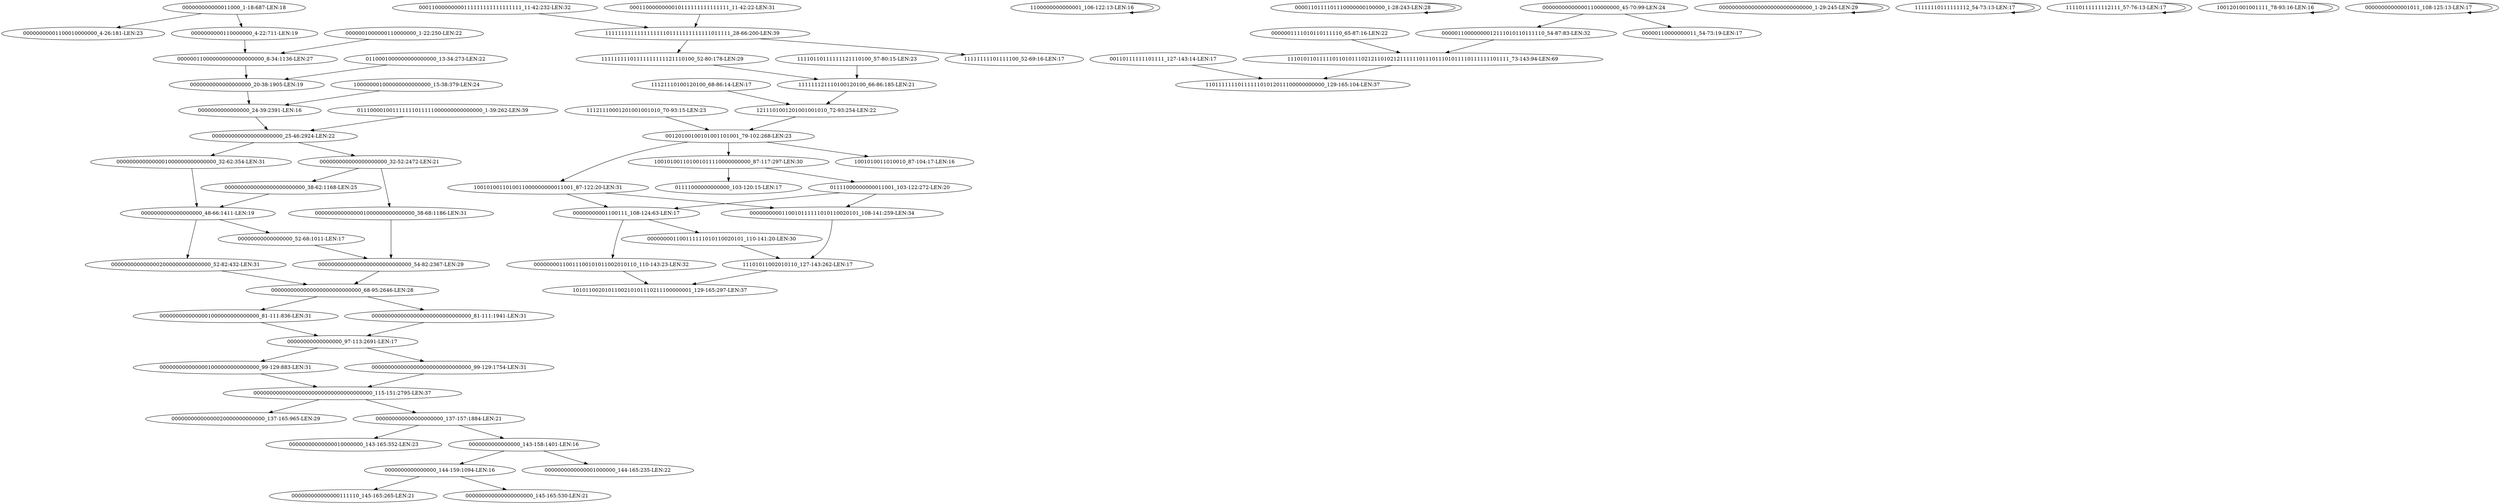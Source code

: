 digraph G {
    "00000000000000000000000000000_54-82:2367-LEN:29" -> "0000000000000000000000000000_68-95:2646-LEN:28";
    "11121110001201001001010_70-93:15-LEN:23" -> "00120100100101001101001_79-102:268-LEN:23";
    "0000000000000001000000000000000_99-129:883-LEN:31" -> "0000000000000000000000000000000000000_115-151:2795-LEN:37";
    "00011000000000111111111111111111_11-42:232-LEN:32" -> "111111111111111111101111111111111011111_28-66:200-LEN:39";
    "000000110000000000000000000_8-34:1136-LEN:27" -> "0000000000000000000_20-38:1905-LEN:19";
    "0000000000000000000_48-66:1411-LEN:19" -> "00000000000000000_52-68:1011-LEN:17";
    "0000000000000000000_48-66:1411-LEN:19" -> "0000000000000002000000000000000_52-82:432-LEN:31";
    "00000000000000000_52-68:1011-LEN:17" -> "00000000000000000000000000000_54-82:2367-LEN:29";
    "0000000000000000_144-159:1094-LEN:16" -> "000000000000000111110_145-165:265-LEN:21";
    "0000000000000000_144-159:1094-LEN:16" -> "000000000000000000000_145-165:530-LEN:21";
    "0000000000000001000000000000000_81-111:836-LEN:31" -> "00000000000000000_97-113:2691-LEN:17";
    "0000000000000000000000000000000_81-111:1941-LEN:31" -> "00000000000000000_97-113:2691-LEN:17";
    "0110001000000000000000_13-34:273-LEN:22" -> "0000000000000000000_20-38:1905-LEN:19";
    "00000000001100111_108-124:63-LEN:17" -> "00000000110011100101011002010110_110-143:23-LEN:32";
    "00000000001100111_108-124:63-LEN:17" -> "000000001100111111010110020101_110-141:20-LEN:30";
    "1100000000000001_106-122:13-LEN:16" -> "1100000000000001_106-122:13-LEN:16";
    "000000000000011000_1-18:687-LEN:18" -> "0000000000110000000_4-22:711-LEN:19";
    "000000000000011000_1-18:687-LEN:18" -> "00000000001100010000000_4-26:181-LEN:23";
    "11121110100120100_68-86:14-LEN:17" -> "1211101001201001001010_72-93:254-LEN:22";
    "0000000000000000000000000000000_99-129:1754-LEN:31" -> "0000000000000000000000000000000000000_115-151:2795-LEN:37";
    "0000110111101110000000100000_1-28:243-LEN:28" -> "0000110111101110000000100000_1-28:243-LEN:28";
    "111111111111111111101111111111111011111_28-66:200-LEN:39" -> "11111111101111100_52-69:16-LEN:17";
    "111111111111111111101111111111111011111_28-66:200-LEN:39" -> "11111111101111111111121110100_52-80:178-LEN:29";
    "0000000000000000000000000000000000000_115-151:2795-LEN:37" -> "00000000000000020000000000000_137-165:965-LEN:29";
    "0000000000000000000000000000000000000_115-151:2795-LEN:37" -> "000000000000000000000_137-157:1884-LEN:21";
    "100000001000000000000000_15-38:379-LEN:24" -> "0000000000000000_24-39:2391-LEN:16";
    "0000000000110010111111010110020101_108-141:259-LEN:34" -> "11101011002010110_127-143:262-LEN:17";
    "0000000000000001000000000000000_32-62:354-LEN:31" -> "0000000000000000000_48-66:1411-LEN:19";
    "00000110000000012111010110111110_54-87:83-LEN:32" -> "111010110111110110101110212110102121111110111011101011110111111101111_73-143:94-LEN:69";
    "0000000000000001000000000000000_38-68:1186-LEN:31" -> "00000000000000000000000000000_54-82:2367-LEN:29";
    "0000000000000000000000000000_68-95:2646-LEN:28" -> "0000000000000001000000000000000_81-111:836-LEN:31";
    "0000000000000000000000000000_68-95:2646-LEN:28" -> "0000000000000000000000000000000_81-111:1941-LEN:31";
    "01111000000000011001_103-122:272-LEN:20" -> "00000000001100111_108-124:63-LEN:17";
    "01111000000000011001_103-122:272-LEN:20" -> "0000000000110010111111010110020101_108-141:259-LEN:34";
    "00000000000000000000000000000_1-29:245-LEN:29" -> "00000000000000000000000000000_1-29:245-LEN:29";
    "0000000000000002000000000000000_52-82:432-LEN:31" -> "0000000000000000000000000000_68-95:2646-LEN:28";
    "11111110111111112_54-73:13-LEN:17" -> "11111110111111112_54-73:13-LEN:17";
    "11110111111112111_57-76:13-LEN:17" -> "11110111111112111_57-76:13-LEN:17";
    "0000000000000000_24-39:2391-LEN:16" -> "0000000000000000000000_25-46:2924-LEN:22";
    "00000000000000000_97-113:2691-LEN:17" -> "0000000000000001000000000000000_99-129:883-LEN:31";
    "00000000000000000_97-113:2691-LEN:17" -> "0000000000000000000000000000000_99-129:1754-LEN:31";
    "0000001000000110000000_1-22:250-LEN:22" -> "000000110000000000000000000_8-34:1136-LEN:27";
    "1001201001001111_78-93:16-LEN:16" -> "1001201001001111_78-93:16-LEN:16";
    "1001010011010011000000000011001_87-122:20-LEN:31" -> "00000000001100111_108-124:63-LEN:17";
    "1001010011010011000000000011001_87-122:20-LEN:31" -> "0000000000110010111111010110020101_108-141:259-LEN:34";
    "00000000000001011_108-125:13-LEN:17" -> "00000000000001011_108-125:13-LEN:17";
    "0000000000000000000_20-38:1905-LEN:19" -> "0000000000000000_24-39:2391-LEN:16";
    "111010110111110110101110212110102121111110111011101011110111111101111_73-143:94-LEN:69" -> "1101111111011111101012011100000000000_129-165:104-LEN:37";
    "0000000000000000000000_25-46:2924-LEN:22" -> "0000000000000001000000000000000_32-62:354-LEN:31";
    "0000000000000000000000_25-46:2924-LEN:22" -> "000000000000000000000_32-52:2472-LEN:21";
    "00110111111101111_127-143:14-LEN:17" -> "1101111111011111101012011100000000000_129-165:104-LEN:37";
    "0000000000110000000_4-22:711-LEN:19" -> "000000110000000000000000000_8-34:1136-LEN:27";
    "000000000000000000000_137-157:1884-LEN:21" -> "00000000000000010000000_143-165:352-LEN:23";
    "000000000000000000000_137-157:1884-LEN:21" -> "0000000000000000_143-158:1401-LEN:16";
    "00000000110011100101011002010110_110-143:23-LEN:32" -> "1010110020101100210101110211100000001_129-165:297-LEN:37";
    "111111121110100120100_66-86:185-LEN:21" -> "1211101001201001001010_72-93:254-LEN:22";
    "11111111101111111111121110100_52-80:178-LEN:29" -> "111111121110100120100_66-86:185-LEN:21";
    "11110110111111121110100_57-80:15-LEN:23" -> "111111121110100120100_66-86:185-LEN:21";
    "0000001111010110111110_65-87:16-LEN:22" -> "111010110111110110101110212110102121111110111011101011110111111101111_73-143:94-LEN:69";
    "000000000000001100000000_45-70:99-LEN:24" -> "00000110000000011_54-73:19-LEN:17";
    "000000000000001100000000_45-70:99-LEN:24" -> "00000110000000012111010110111110_54-87:83-LEN:32";
    "011100001001111111011111000000000000000_1-39:262-LEN:39" -> "0000000000000000000000_25-46:2924-LEN:22";
    "000000000000000000000_32-52:2472-LEN:21" -> "0000000000000001000000000000000_38-68:1186-LEN:31";
    "000000000000000000000_32-52:2472-LEN:21" -> "0000000000000000000000000_38-62:1168-LEN:25";
    "100101001101001011110000000000_87-117:297-LEN:30" -> "01111000000000011001_103-122:272-LEN:20";
    "100101001101001011110000000000_87-117:297-LEN:30" -> "01111000000000000_103-120:15-LEN:17";
    "1211101001201001001010_72-93:254-LEN:22" -> "00120100100101001101001_79-102:268-LEN:23";
    "0000000000000000000000000_38-62:1168-LEN:25" -> "0000000000000000000_48-66:1411-LEN:19";
    "00120100100101001101001_79-102:268-LEN:23" -> "1001010011010010_87-104:17-LEN:16";
    "00120100100101001101001_79-102:268-LEN:23" -> "1001010011010011000000000011001_87-122:20-LEN:31";
    "00120100100101001101001_79-102:268-LEN:23" -> "100101001101001011110000000000_87-117:297-LEN:30";
    "0001100000000010111111111111111_11-42:22-LEN:31" -> "111111111111111111101111111111111011111_28-66:200-LEN:39";
    "0000000000000000_143-158:1401-LEN:16" -> "0000000000000001000000_144-165:235-LEN:22";
    "0000000000000000_143-158:1401-LEN:16" -> "0000000000000000_144-159:1094-LEN:16";
    "000000001100111111010110020101_110-141:20-LEN:30" -> "11101011002010110_127-143:262-LEN:17";
    "11101011002010110_127-143:262-LEN:17" -> "1010110020101100210101110211100000001_129-165:297-LEN:37";
}
